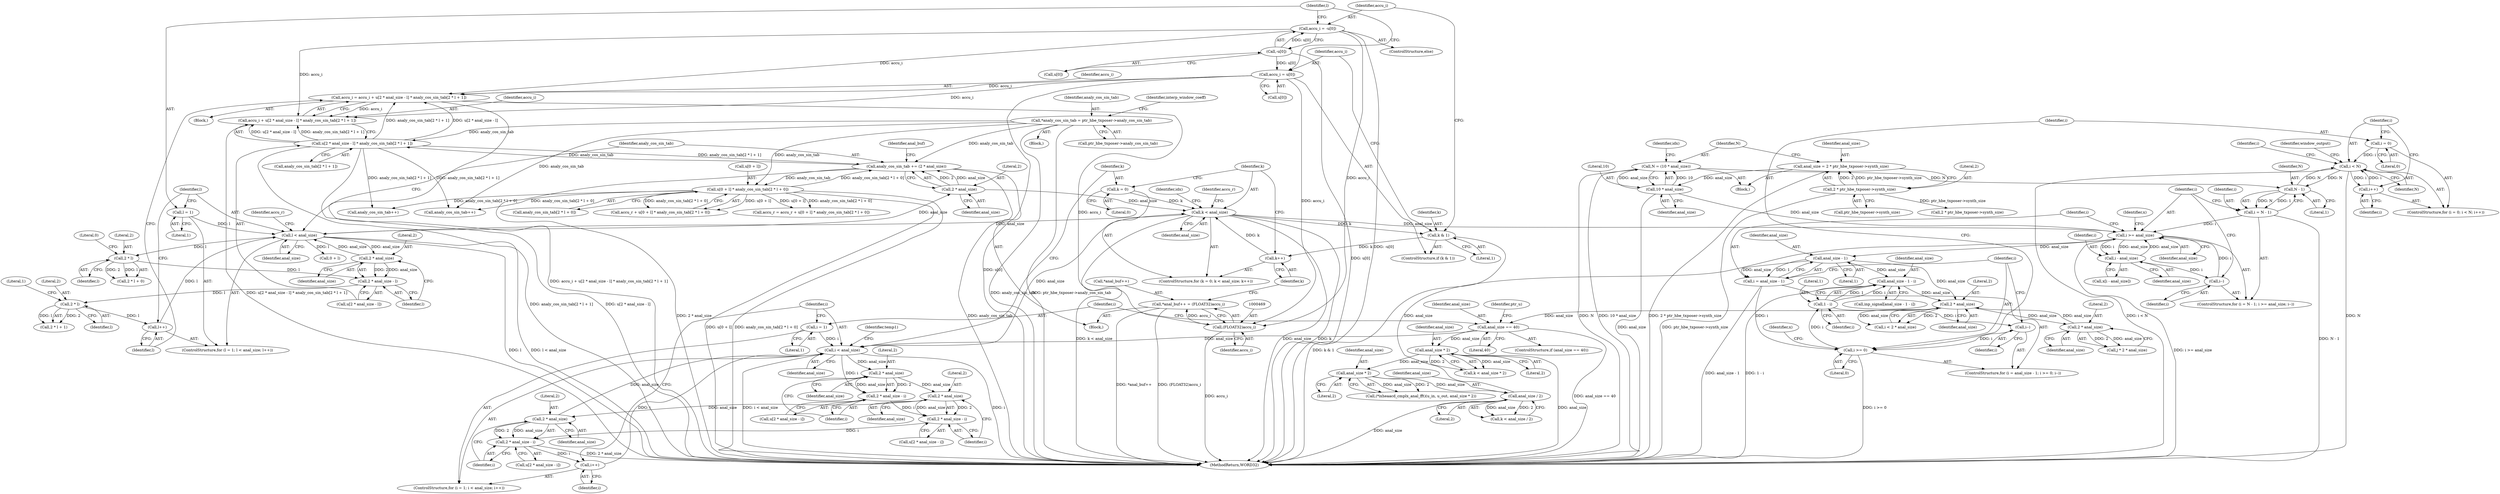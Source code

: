 digraph "0_Android_04e8cd58f075bec5892e369c8deebca9c67e855c_2@integer" {
"1000433" [label="(Call,accu_i = accu_i + u[2 * anal_size - l] * analy_cos_sin_tab[2 * l + 1])"];
"1000400" [label="(Call,accu_i = -u[0])"];
"1000402" [label="(Call,-u[0])"];
"1000394" [label="(Call,accu_i = u[0])"];
"1000437" [label="(Call,u[2 * anal_size - l] * analy_cos_sin_tab[2 * l + 1])"];
"1000452" [label="(Call,analy_cos_sin_tab += (2 * anal_size))"];
"1000454" [label="(Call,2 * anal_size)"];
"1000410" [label="(Call,l < anal_size)"];
"1000407" [label="(Call,l = 1)"];
"1000413" [label="(Call,l++)"];
"1000448" [label="(Call,2 * l)"];
"1000440" [label="(Call,2 * anal_size - l)"];
"1000441" [label="(Call,2 * anal_size)"];
"1000429" [label="(Call,2 * l)"];
"1000379" [label="(Call,k < anal_size)"];
"1000376" [label="(Call,k = 0)"];
"1000382" [label="(Call,k++)"];
"1000391" [label="(Call,k & 1)"];
"1000327" [label="(Call,i < anal_size)"];
"1000330" [label="(Call,i++)"];
"1000369" [label="(Call,2 * anal_size - i)"];
"1000370" [label="(Call,2 * anal_size)"];
"1000357" [label="(Call,2 * anal_size)"];
"1000343" [label="(Call,2 * anal_size)"];
"1000356" [label="(Call,2 * anal_size - i)"];
"1000342" [label="(Call,2 * anal_size - i)"];
"1000324" [label="(Call,i = 1)"];
"1000319" [label="(Call,anal_size == 40)"];
"1000281" [label="(Call,2 * anal_size)"];
"1000310" [label="(Call,2 * anal_size)"];
"1000234" [label="(Call,anal_size - 1)"];
"1000216" [label="(Call,i >= anal_size)"];
"1000211" [label="(Call,i = N - 1)"];
"1000213" [label="(Call,N - 1)"];
"1000258" [label="(Call,i < N)"];
"1000261" [label="(Call,i++)"];
"1000255" [label="(Call,i = 0)"];
"1000113" [label="(Call,N = (10 * anal_size))"];
"1000115" [label="(Call,10 * anal_size)"];
"1000105" [label="(Call,anal_size = 2 * ptr_hbe_txposer->synth_size)"];
"1000107" [label="(Call,2 * ptr_hbe_txposer->synth_size)"];
"1000219" [label="(Call,i--)"];
"1000228" [label="(Call,i - anal_size)"];
"1000535" [label="(Call,anal_size / 2)"];
"1000522" [label="(Call,anal_size * 2)"];
"1000487" [label="(Call,anal_size * 2)"];
"1000249" [label="(Call,anal_size - 1 - i)"];
"1000251" [label="(Call,1 - i)"];
"1000237" [label="(Call,i >= 0)"];
"1000232" [label="(Call,i = anal_size - 1)"];
"1000240" [label="(Call,i--)"];
"1000420" [label="(Call,u[0 + l] * analy_cos_sin_tab[2 * l + 0])"];
"1000145" [label="(Call,*analy_cos_sin_tab = ptr_hbe_txposer->analy_cos_sin_tab)"];
"1000435" [label="(Call,accu_i + u[2 * anal_size - l] * analy_cos_sin_tab[2 * l + 1])"];
"1000468" [label="(Call,(FLOAT32)accu_i)"];
"1000464" [label="(Call,*anal_buf++ = (FLOAT32)accu_i)"];
"1000241" [label="(Identifier,i)"];
"1000254" [label="(ControlStructure,for (i = 0; i < N; i++))"];
"1000231" [label="(ControlStructure,for (i = anal_size - 1; i >= 0; i--))"];
"1000229" [label="(Identifier,i)"];
"1000383" [label="(Identifier,k)"];
"1000435" [label="(Call,accu_i + u[2 * anal_size - l] * analy_cos_sin_tab[2 * l + 1])"];
"1000321" [label="(Literal,40)"];
"1000114" [label="(Identifier,N)"];
"1000452" [label="(Call,analy_cos_sin_tab += (2 * anal_size))"];
"1000152" [label="(Identifier,interp_window_coeff)"];
"1000256" [label="(Identifier,i)"];
"1000432" [label="(Literal,0)"];
"1000266" [label="(Identifier,window_output)"];
"1000147" [label="(Call,ptr_hbe_txposer->analy_cos_sin_tab)"];
"1000108" [label="(Literal,2)"];
"1000249" [label="(Call,anal_size - 1 - i)"];
"1000442" [label="(Literal,2)"];
"1000262" [label="(Identifier,i)"];
"1000489" [label="(Literal,2)"];
"1000344" [label="(Literal,2)"];
"1000283" [label="(Identifier,anal_size)"];
"1000524" [label="(Literal,2)"];
"1000433" [label="(Call,accu_i = accu_i + u[2 * anal_size - l] * analy_cos_sin_tab[2 * l + 1])"];
"1000210" [label="(ControlStructure,for (i = N - 1; i >= anal_size; i--))"];
"1000331" [label="(Identifier,i)"];
"1000487" [label="(Call,anal_size * 2)"];
"1000499" [label="(Call,analy_cos_sin_tab++)"];
"1000522" [label="(Call,anal_size * 2)"];
"1000413" [label="(Call,l++)"];
"1000212" [label="(Identifier,i)"];
"1000455" [label="(Literal,2)"];
"1000410" [label="(Call,l < anal_size)"];
"1000370" [label="(Call,2 * anal_size)"];
"1000228" [label="(Call,i - anal_size)"];
"1000259" [label="(Identifier,i)"];
"1000234" [label="(Call,anal_size - 1)"];
"1000356" [label="(Call,2 * anal_size - i)"];
"1000120" [label="(Identifier,idx)"];
"1000319" [label="(Call,anal_size == 40)"];
"1000257" [label="(Literal,0)"];
"1000371" [label="(Literal,2)"];
"1000311" [label="(Literal,2)"];
"1000381" [label="(Identifier,anal_size)"];
"1000343" [label="(Call,2 * anal_size)"];
"1000146" [label="(Identifier,analy_cos_sin_tab)"];
"1000377" [label="(Identifier,k)"];
"1000445" [label="(Call,analy_cos_sin_tab[2 * l + 1])"];
"1000328" [label="(Identifier,i)"];
"1000394" [label="(Call,accu_i = u[0])"];
"1000219" [label="(Call,i--)"];
"1000323" [label="(ControlStructure,for (i = 1; i < anal_size; i++))"];
"1000465" [label="(Call,*anal_buf++)"];
"1000230" [label="(Identifier,anal_size)"];
"1000450" [label="(Identifier,l)"];
"1000310" [label="(Call,2 * anal_size)"];
"1000536" [label="(Identifier,anal_size)"];
"1000403" [label="(Call,u[0])"];
"1000116" [label="(Literal,10)"];
"1000245" [label="(Identifier,x)"];
"1000329" [label="(Identifier,anal_size)"];
"1000393" [label="(Literal,1)"];
"1000325" [label="(Identifier,i)"];
"1000451" [label="(Literal,1)"];
"1000107" [label="(Call,2 * ptr_hbe_txposer->synth_size)"];
"1000407" [label="(Call,l = 1)"];
"1000434" [label="(Identifier,accu_i)"];
"1000519" [label="(Call,(*ixheaacd_cmplx_anal_fft)(u_in, u_out, anal_size * 2))"];
"1000470" [label="(Identifier,accu_i)"];
"1000335" [label="(Identifier,temp1)"];
"1000226" [label="(Call,x[i - anal_size])"];
"1000131" [label="(Block,)"];
"1000429" [label="(Call,2 * l)"];
"1000440" [label="(Call,2 * anal_size - l)"];
"1000261" [label="(Call,i++)"];
"1000358" [label="(Literal,2)"];
"1000406" [label="(ControlStructure,for (l = 1; l < anal_size; l++))"];
"1000533" [label="(Call,k < anal_size / 2)"];
"1000438" [label="(Call,u[2 * anal_size - l])"];
"1000308" [label="(Call,j * 2 * anal_size)"];
"1000130" [label="(Identifier,idx)"];
"1000216" [label="(Call,i >= anal_size)"];
"1000102" [label="(Block,)"];
"1000430" [label="(Literal,2)"];
"1000475" [label="(Identifier,ptr_u)"];
"1000247" [label="(Call,inp_signal[anal_size - 1 - i])"];
"1000367" [label="(Call,u[2 * anal_size - i])"];
"1000238" [label="(Identifier,i)"];
"1000535" [label="(Call,anal_size / 2)"];
"1000277" [label="(Identifier,i)"];
"1000117" [label="(Identifier,anal_size)"];
"1000376" [label="(Call,k = 0)"];
"1000250" [label="(Identifier,anal_size)"];
"1000460" [label="(Identifier,anal_buf)"];
"1000392" [label="(Identifier,k)"];
"1000106" [label="(Identifier,anal_size)"];
"1000441" [label="(Call,2 * anal_size)"];
"1000260" [label="(Identifier,N)"];
"1000345" [label="(Identifier,anal_size)"];
"1000380" [label="(Identifier,k)"];
"1000232" [label="(Call,i = anal_size - 1)"];
"1000395" [label="(Identifier,accu_i)"];
"1000251" [label="(Call,1 - i)"];
"1000414" [label="(Identifier,l)"];
"1000318" [label="(ControlStructure,if (anal_size == 40))"];
"1000324" [label="(Call,i = 1)"];
"1000375" [label="(ControlStructure,for (k = 0; k < anal_size; k++))"];
"1000233" [label="(Identifier,i)"];
"1000444" [label="(Identifier,l)"];
"1000456" [label="(Identifier,anal_size)"];
"1000213" [label="(Call,N - 1)"];
"1000426" [label="(Call,analy_cos_sin_tab[2 * l + 0])"];
"1000418" [label="(Call,accu_r + u[0 + l] * analy_cos_sin_tab[2 * l + 0])"];
"1000186" [label="(Call,2 * ptr_hbe_txposer->synth_size)"];
"1000109" [label="(Call,ptr_hbe_txposer->synth_size)"];
"1000400" [label="(Call,accu_i = -u[0])"];
"1000379" [label="(Call,k < anal_size)"];
"1000330" [label="(Call,i++)"];
"1000215" [label="(Literal,1)"];
"1000411" [label="(Identifier,l)"];
"1000326" [label="(Literal,1)"];
"1000454" [label="(Call,2 * anal_size)"];
"1000453" [label="(Identifier,analy_cos_sin_tab)"];
"1000537" [label="(Literal,2)"];
"1000523" [label="(Identifier,anal_size)"];
"1000391" [label="(Call,k & 1)"];
"1000217" [label="(Identifier,i)"];
"1000412" [label="(Identifier,anal_size)"];
"1000417" [label="(Identifier,accu_r)"];
"1000423" [label="(Call,0 + l)"];
"1000360" [label="(Identifier,i)"];
"1000420" [label="(Call,u[0 + l] * analy_cos_sin_tab[2 * l + 0])"];
"1000384" [label="(Block,)"];
"1000431" [label="(Identifier,l)"];
"1000220" [label="(Identifier,i)"];
"1000239" [label="(Literal,0)"];
"1000382" [label="(Call,k++)"];
"1000399" [label="(ControlStructure,else)"];
"1000390" [label="(ControlStructure,if (k & 1))"];
"1000258" [label="(Call,i < N)"];
"1000346" [label="(Identifier,i)"];
"1000281" [label="(Call,2 * anal_size)"];
"1000428" [label="(Call,2 * l + 0)"];
"1000401" [label="(Identifier,accu_i)"];
"1000357" [label="(Call,2 * anal_size)"];
"1000373" [label="(Identifier,i)"];
"1000237" [label="(Call,i >= 0)"];
"1000436" [label="(Identifier,accu_i)"];
"1000113" [label="(Call,N = (10 * anal_size))"];
"1000235" [label="(Identifier,anal_size)"];
"1000415" [label="(Block,)"];
"1000437" [label="(Call,u[2 * anal_size - l] * analy_cos_sin_tab[2 * l + 1])"];
"1000218" [label="(Identifier,anal_size)"];
"1000214" [label="(Identifier,N)"];
"1000485" [label="(Call,k < anal_size * 2)"];
"1000448" [label="(Call,2 * l)"];
"1000327" [label="(Call,i < anal_size)"];
"1000488" [label="(Identifier,anal_size)"];
"1000464" [label="(Call,*anal_buf++ = (FLOAT32)accu_i)"];
"1000386" [label="(Identifier,accu_r)"];
"1000252" [label="(Literal,1)"];
"1000408" [label="(Identifier,l)"];
"1000579" [label="(MethodReturn,WORD32)"];
"1000279" [label="(Call,i < 2 * anal_size)"];
"1000224" [label="(Identifier,x)"];
"1000354" [label="(Call,u[2 * anal_size - i])"];
"1000468" [label="(Call,(FLOAT32)accu_i)"];
"1000447" [label="(Call,2 * l + 1)"];
"1000342" [label="(Call,2 * anal_size - i)"];
"1000369" [label="(Call,2 * anal_size - i)"];
"1000253" [label="(Identifier,i)"];
"1000372" [label="(Identifier,anal_size)"];
"1000236" [label="(Literal,1)"];
"1000115" [label="(Call,10 * anal_size)"];
"1000240" [label="(Call,i--)"];
"1000396" [label="(Call,u[0])"];
"1000510" [label="(Call,analy_cos_sin_tab++)"];
"1000449" [label="(Literal,2)"];
"1000312" [label="(Identifier,anal_size)"];
"1000340" [label="(Call,u[2 * anal_size - i])"];
"1000402" [label="(Call,-u[0])"];
"1000416" [label="(Call,accu_r = accu_r + u[0 + l] * analy_cos_sin_tab[2 * l + 0])"];
"1000282" [label="(Literal,2)"];
"1000105" [label="(Call,anal_size = 2 * ptr_hbe_txposer->synth_size)"];
"1000359" [label="(Identifier,anal_size)"];
"1000378" [label="(Literal,0)"];
"1000409" [label="(Literal,1)"];
"1000421" [label="(Call,u[0 + l])"];
"1000320" [label="(Identifier,anal_size)"];
"1000255" [label="(Call,i = 0)"];
"1000443" [label="(Identifier,anal_size)"];
"1000211" [label="(Call,i = N - 1)"];
"1000145" [label="(Call,*analy_cos_sin_tab = ptr_hbe_txposer->analy_cos_sin_tab)"];
"1000433" -> "1000415"  [label="AST: "];
"1000433" -> "1000435"  [label="CFG: "];
"1000434" -> "1000433"  [label="AST: "];
"1000435" -> "1000433"  [label="AST: "];
"1000414" -> "1000433"  [label="CFG: "];
"1000433" -> "1000579"  [label="DDG: accu_i + u[2 * anal_size - l] * analy_cos_sin_tab[2 * l + 1]"];
"1000400" -> "1000433"  [label="DDG: accu_i"];
"1000394" -> "1000433"  [label="DDG: accu_i"];
"1000437" -> "1000433"  [label="DDG: u[2 * anal_size - l]"];
"1000437" -> "1000433"  [label="DDG: analy_cos_sin_tab[2 * l + 1]"];
"1000433" -> "1000435"  [label="DDG: accu_i"];
"1000433" -> "1000468"  [label="DDG: accu_i"];
"1000400" -> "1000399"  [label="AST: "];
"1000400" -> "1000402"  [label="CFG: "];
"1000401" -> "1000400"  [label="AST: "];
"1000402" -> "1000400"  [label="AST: "];
"1000408" -> "1000400"  [label="CFG: "];
"1000400" -> "1000579"  [label="DDG: -u[0]"];
"1000402" -> "1000400"  [label="DDG: u[0]"];
"1000400" -> "1000435"  [label="DDG: accu_i"];
"1000400" -> "1000468"  [label="DDG: accu_i"];
"1000402" -> "1000403"  [label="CFG: "];
"1000403" -> "1000402"  [label="AST: "];
"1000402" -> "1000579"  [label="DDG: u[0]"];
"1000402" -> "1000394"  [label="DDG: u[0]"];
"1000394" -> "1000390"  [label="AST: "];
"1000394" -> "1000396"  [label="CFG: "];
"1000395" -> "1000394"  [label="AST: "];
"1000396" -> "1000394"  [label="AST: "];
"1000408" -> "1000394"  [label="CFG: "];
"1000394" -> "1000579"  [label="DDG: u[0]"];
"1000394" -> "1000435"  [label="DDG: accu_i"];
"1000394" -> "1000468"  [label="DDG: accu_i"];
"1000437" -> "1000435"  [label="AST: "];
"1000437" -> "1000445"  [label="CFG: "];
"1000438" -> "1000437"  [label="AST: "];
"1000445" -> "1000437"  [label="AST: "];
"1000435" -> "1000437"  [label="CFG: "];
"1000437" -> "1000579"  [label="DDG: u[2 * anal_size - l]"];
"1000437" -> "1000579"  [label="DDG: analy_cos_sin_tab[2 * l + 1]"];
"1000437" -> "1000435"  [label="DDG: u[2 * anal_size - l]"];
"1000437" -> "1000435"  [label="DDG: analy_cos_sin_tab[2 * l + 1]"];
"1000452" -> "1000437"  [label="DDG: analy_cos_sin_tab"];
"1000145" -> "1000437"  [label="DDG: analy_cos_sin_tab"];
"1000437" -> "1000452"  [label="DDG: analy_cos_sin_tab[2 * l + 1]"];
"1000437" -> "1000499"  [label="DDG: analy_cos_sin_tab[2 * l + 1]"];
"1000437" -> "1000510"  [label="DDG: analy_cos_sin_tab[2 * l + 1]"];
"1000452" -> "1000384"  [label="AST: "];
"1000452" -> "1000454"  [label="CFG: "];
"1000453" -> "1000452"  [label="AST: "];
"1000454" -> "1000452"  [label="AST: "];
"1000460" -> "1000452"  [label="CFG: "];
"1000452" -> "1000579"  [label="DDG: analy_cos_sin_tab"];
"1000452" -> "1000579"  [label="DDG: 2 * anal_size"];
"1000452" -> "1000420"  [label="DDG: analy_cos_sin_tab"];
"1000454" -> "1000452"  [label="DDG: 2"];
"1000454" -> "1000452"  [label="DDG: anal_size"];
"1000420" -> "1000452"  [label="DDG: analy_cos_sin_tab[2 * l + 0]"];
"1000145" -> "1000452"  [label="DDG: analy_cos_sin_tab"];
"1000454" -> "1000456"  [label="CFG: "];
"1000455" -> "1000454"  [label="AST: "];
"1000456" -> "1000454"  [label="AST: "];
"1000454" -> "1000379"  [label="DDG: anal_size"];
"1000410" -> "1000454"  [label="DDG: anal_size"];
"1000410" -> "1000406"  [label="AST: "];
"1000410" -> "1000412"  [label="CFG: "];
"1000411" -> "1000410"  [label="AST: "];
"1000412" -> "1000410"  [label="AST: "];
"1000417" -> "1000410"  [label="CFG: "];
"1000453" -> "1000410"  [label="CFG: "];
"1000410" -> "1000579"  [label="DDG: l"];
"1000410" -> "1000579"  [label="DDG: l < anal_size"];
"1000407" -> "1000410"  [label="DDG: l"];
"1000413" -> "1000410"  [label="DDG: l"];
"1000441" -> "1000410"  [label="DDG: anal_size"];
"1000379" -> "1000410"  [label="DDG: anal_size"];
"1000410" -> "1000423"  [label="DDG: l"];
"1000410" -> "1000429"  [label="DDG: l"];
"1000410" -> "1000441"  [label="DDG: anal_size"];
"1000407" -> "1000406"  [label="AST: "];
"1000407" -> "1000409"  [label="CFG: "];
"1000408" -> "1000407"  [label="AST: "];
"1000409" -> "1000407"  [label="AST: "];
"1000411" -> "1000407"  [label="CFG: "];
"1000413" -> "1000406"  [label="AST: "];
"1000413" -> "1000414"  [label="CFG: "];
"1000414" -> "1000413"  [label="AST: "];
"1000411" -> "1000413"  [label="CFG: "];
"1000448" -> "1000413"  [label="DDG: l"];
"1000448" -> "1000447"  [label="AST: "];
"1000448" -> "1000450"  [label="CFG: "];
"1000449" -> "1000448"  [label="AST: "];
"1000450" -> "1000448"  [label="AST: "];
"1000451" -> "1000448"  [label="CFG: "];
"1000448" -> "1000447"  [label="DDG: 2"];
"1000448" -> "1000447"  [label="DDG: l"];
"1000440" -> "1000448"  [label="DDG: l"];
"1000440" -> "1000438"  [label="AST: "];
"1000440" -> "1000444"  [label="CFG: "];
"1000441" -> "1000440"  [label="AST: "];
"1000444" -> "1000440"  [label="AST: "];
"1000438" -> "1000440"  [label="CFG: "];
"1000441" -> "1000440"  [label="DDG: 2"];
"1000441" -> "1000440"  [label="DDG: anal_size"];
"1000429" -> "1000440"  [label="DDG: l"];
"1000441" -> "1000443"  [label="CFG: "];
"1000442" -> "1000441"  [label="AST: "];
"1000443" -> "1000441"  [label="AST: "];
"1000444" -> "1000441"  [label="CFG: "];
"1000429" -> "1000428"  [label="AST: "];
"1000429" -> "1000431"  [label="CFG: "];
"1000430" -> "1000429"  [label="AST: "];
"1000431" -> "1000429"  [label="AST: "];
"1000432" -> "1000429"  [label="CFG: "];
"1000429" -> "1000428"  [label="DDG: 2"];
"1000429" -> "1000428"  [label="DDG: l"];
"1000379" -> "1000375"  [label="AST: "];
"1000379" -> "1000381"  [label="CFG: "];
"1000380" -> "1000379"  [label="AST: "];
"1000381" -> "1000379"  [label="AST: "];
"1000386" -> "1000379"  [label="CFG: "];
"1000130" -> "1000379"  [label="CFG: "];
"1000379" -> "1000579"  [label="DDG: k"];
"1000379" -> "1000579"  [label="DDG: k < anal_size"];
"1000379" -> "1000579"  [label="DDG: anal_size"];
"1000379" -> "1000216"  [label="DDG: anal_size"];
"1000376" -> "1000379"  [label="DDG: k"];
"1000382" -> "1000379"  [label="DDG: k"];
"1000327" -> "1000379"  [label="DDG: anal_size"];
"1000379" -> "1000391"  [label="DDG: k"];
"1000376" -> "1000375"  [label="AST: "];
"1000376" -> "1000378"  [label="CFG: "];
"1000377" -> "1000376"  [label="AST: "];
"1000378" -> "1000376"  [label="AST: "];
"1000380" -> "1000376"  [label="CFG: "];
"1000382" -> "1000375"  [label="AST: "];
"1000382" -> "1000383"  [label="CFG: "];
"1000383" -> "1000382"  [label="AST: "];
"1000380" -> "1000382"  [label="CFG: "];
"1000391" -> "1000382"  [label="DDG: k"];
"1000391" -> "1000390"  [label="AST: "];
"1000391" -> "1000393"  [label="CFG: "];
"1000392" -> "1000391"  [label="AST: "];
"1000393" -> "1000391"  [label="AST: "];
"1000395" -> "1000391"  [label="CFG: "];
"1000401" -> "1000391"  [label="CFG: "];
"1000391" -> "1000579"  [label="DDG: k & 1"];
"1000327" -> "1000323"  [label="AST: "];
"1000327" -> "1000329"  [label="CFG: "];
"1000328" -> "1000327"  [label="AST: "];
"1000329" -> "1000327"  [label="AST: "];
"1000335" -> "1000327"  [label="CFG: "];
"1000377" -> "1000327"  [label="CFG: "];
"1000327" -> "1000579"  [label="DDG: i"];
"1000327" -> "1000579"  [label="DDG: i < anal_size"];
"1000330" -> "1000327"  [label="DDG: i"];
"1000324" -> "1000327"  [label="DDG: i"];
"1000319" -> "1000327"  [label="DDG: anal_size"];
"1000370" -> "1000327"  [label="DDG: anal_size"];
"1000327" -> "1000343"  [label="DDG: anal_size"];
"1000327" -> "1000342"  [label="DDG: i"];
"1000330" -> "1000323"  [label="AST: "];
"1000330" -> "1000331"  [label="CFG: "];
"1000331" -> "1000330"  [label="AST: "];
"1000328" -> "1000330"  [label="CFG: "];
"1000369" -> "1000330"  [label="DDG: i"];
"1000369" -> "1000367"  [label="AST: "];
"1000369" -> "1000373"  [label="CFG: "];
"1000370" -> "1000369"  [label="AST: "];
"1000373" -> "1000369"  [label="AST: "];
"1000367" -> "1000369"  [label="CFG: "];
"1000369" -> "1000579"  [label="DDG: 2 * anal_size"];
"1000370" -> "1000369"  [label="DDG: 2"];
"1000370" -> "1000369"  [label="DDG: anal_size"];
"1000356" -> "1000369"  [label="DDG: i"];
"1000370" -> "1000372"  [label="CFG: "];
"1000371" -> "1000370"  [label="AST: "];
"1000372" -> "1000370"  [label="AST: "];
"1000373" -> "1000370"  [label="CFG: "];
"1000357" -> "1000370"  [label="DDG: anal_size"];
"1000357" -> "1000356"  [label="AST: "];
"1000357" -> "1000359"  [label="CFG: "];
"1000358" -> "1000357"  [label="AST: "];
"1000359" -> "1000357"  [label="AST: "];
"1000360" -> "1000357"  [label="CFG: "];
"1000357" -> "1000356"  [label="DDG: 2"];
"1000357" -> "1000356"  [label="DDG: anal_size"];
"1000343" -> "1000357"  [label="DDG: anal_size"];
"1000343" -> "1000342"  [label="AST: "];
"1000343" -> "1000345"  [label="CFG: "];
"1000344" -> "1000343"  [label="AST: "];
"1000345" -> "1000343"  [label="AST: "];
"1000346" -> "1000343"  [label="CFG: "];
"1000343" -> "1000342"  [label="DDG: 2"];
"1000343" -> "1000342"  [label="DDG: anal_size"];
"1000356" -> "1000354"  [label="AST: "];
"1000356" -> "1000360"  [label="CFG: "];
"1000360" -> "1000356"  [label="AST: "];
"1000354" -> "1000356"  [label="CFG: "];
"1000342" -> "1000356"  [label="DDG: i"];
"1000342" -> "1000340"  [label="AST: "];
"1000342" -> "1000346"  [label="CFG: "];
"1000346" -> "1000342"  [label="AST: "];
"1000340" -> "1000342"  [label="CFG: "];
"1000324" -> "1000323"  [label="AST: "];
"1000324" -> "1000326"  [label="CFG: "];
"1000325" -> "1000324"  [label="AST: "];
"1000326" -> "1000324"  [label="AST: "];
"1000328" -> "1000324"  [label="CFG: "];
"1000319" -> "1000318"  [label="AST: "];
"1000319" -> "1000321"  [label="CFG: "];
"1000320" -> "1000319"  [label="AST: "];
"1000321" -> "1000319"  [label="AST: "];
"1000325" -> "1000319"  [label="CFG: "];
"1000475" -> "1000319"  [label="CFG: "];
"1000319" -> "1000579"  [label="DDG: anal_size == 40"];
"1000281" -> "1000319"  [label="DDG: anal_size"];
"1000319" -> "1000487"  [label="DDG: anal_size"];
"1000281" -> "1000279"  [label="AST: "];
"1000281" -> "1000283"  [label="CFG: "];
"1000282" -> "1000281"  [label="AST: "];
"1000283" -> "1000281"  [label="AST: "];
"1000279" -> "1000281"  [label="CFG: "];
"1000281" -> "1000279"  [label="DDG: 2"];
"1000281" -> "1000279"  [label="DDG: anal_size"];
"1000310" -> "1000281"  [label="DDG: anal_size"];
"1000234" -> "1000281"  [label="DDG: anal_size"];
"1000249" -> "1000281"  [label="DDG: anal_size"];
"1000281" -> "1000310"  [label="DDG: anal_size"];
"1000310" -> "1000308"  [label="AST: "];
"1000310" -> "1000312"  [label="CFG: "];
"1000311" -> "1000310"  [label="AST: "];
"1000312" -> "1000310"  [label="AST: "];
"1000308" -> "1000310"  [label="CFG: "];
"1000310" -> "1000308"  [label="DDG: 2"];
"1000310" -> "1000308"  [label="DDG: anal_size"];
"1000234" -> "1000232"  [label="AST: "];
"1000234" -> "1000236"  [label="CFG: "];
"1000235" -> "1000234"  [label="AST: "];
"1000236" -> "1000234"  [label="AST: "];
"1000232" -> "1000234"  [label="CFG: "];
"1000234" -> "1000232"  [label="DDG: anal_size"];
"1000234" -> "1000232"  [label="DDG: 1"];
"1000216" -> "1000234"  [label="DDG: anal_size"];
"1000234" -> "1000249"  [label="DDG: anal_size"];
"1000216" -> "1000210"  [label="AST: "];
"1000216" -> "1000218"  [label="CFG: "];
"1000217" -> "1000216"  [label="AST: "];
"1000218" -> "1000216"  [label="AST: "];
"1000224" -> "1000216"  [label="CFG: "];
"1000233" -> "1000216"  [label="CFG: "];
"1000216" -> "1000579"  [label="DDG: i >= anal_size"];
"1000211" -> "1000216"  [label="DDG: i"];
"1000219" -> "1000216"  [label="DDG: i"];
"1000115" -> "1000216"  [label="DDG: anal_size"];
"1000535" -> "1000216"  [label="DDG: anal_size"];
"1000228" -> "1000216"  [label="DDG: anal_size"];
"1000216" -> "1000228"  [label="DDG: i"];
"1000216" -> "1000228"  [label="DDG: anal_size"];
"1000211" -> "1000210"  [label="AST: "];
"1000211" -> "1000213"  [label="CFG: "];
"1000212" -> "1000211"  [label="AST: "];
"1000213" -> "1000211"  [label="AST: "];
"1000217" -> "1000211"  [label="CFG: "];
"1000211" -> "1000579"  [label="DDG: N - 1"];
"1000213" -> "1000211"  [label="DDG: N"];
"1000213" -> "1000211"  [label="DDG: 1"];
"1000213" -> "1000215"  [label="CFG: "];
"1000214" -> "1000213"  [label="AST: "];
"1000215" -> "1000213"  [label="AST: "];
"1000258" -> "1000213"  [label="DDG: N"];
"1000113" -> "1000213"  [label="DDG: N"];
"1000213" -> "1000258"  [label="DDG: N"];
"1000258" -> "1000254"  [label="AST: "];
"1000258" -> "1000260"  [label="CFG: "];
"1000259" -> "1000258"  [label="AST: "];
"1000260" -> "1000258"  [label="AST: "];
"1000266" -> "1000258"  [label="CFG: "];
"1000277" -> "1000258"  [label="CFG: "];
"1000258" -> "1000579"  [label="DDG: N"];
"1000258" -> "1000579"  [label="DDG: i < N"];
"1000261" -> "1000258"  [label="DDG: i"];
"1000255" -> "1000258"  [label="DDG: i"];
"1000258" -> "1000261"  [label="DDG: i"];
"1000261" -> "1000254"  [label="AST: "];
"1000261" -> "1000262"  [label="CFG: "];
"1000262" -> "1000261"  [label="AST: "];
"1000259" -> "1000261"  [label="CFG: "];
"1000255" -> "1000254"  [label="AST: "];
"1000255" -> "1000257"  [label="CFG: "];
"1000256" -> "1000255"  [label="AST: "];
"1000257" -> "1000255"  [label="AST: "];
"1000259" -> "1000255"  [label="CFG: "];
"1000113" -> "1000102"  [label="AST: "];
"1000113" -> "1000115"  [label="CFG: "];
"1000114" -> "1000113"  [label="AST: "];
"1000115" -> "1000113"  [label="AST: "];
"1000120" -> "1000113"  [label="CFG: "];
"1000113" -> "1000579"  [label="DDG: N"];
"1000113" -> "1000579"  [label="DDG: 10 * anal_size"];
"1000115" -> "1000113"  [label="DDG: 10"];
"1000115" -> "1000113"  [label="DDG: anal_size"];
"1000115" -> "1000117"  [label="CFG: "];
"1000116" -> "1000115"  [label="AST: "];
"1000117" -> "1000115"  [label="AST: "];
"1000115" -> "1000579"  [label="DDG: anal_size"];
"1000105" -> "1000115"  [label="DDG: anal_size"];
"1000105" -> "1000102"  [label="AST: "];
"1000105" -> "1000107"  [label="CFG: "];
"1000106" -> "1000105"  [label="AST: "];
"1000107" -> "1000105"  [label="AST: "];
"1000114" -> "1000105"  [label="CFG: "];
"1000105" -> "1000579"  [label="DDG: 2 * ptr_hbe_txposer->synth_size"];
"1000107" -> "1000105"  [label="DDG: 2"];
"1000107" -> "1000105"  [label="DDG: ptr_hbe_txposer->synth_size"];
"1000107" -> "1000109"  [label="CFG: "];
"1000108" -> "1000107"  [label="AST: "];
"1000109" -> "1000107"  [label="AST: "];
"1000107" -> "1000579"  [label="DDG: ptr_hbe_txposer->synth_size"];
"1000107" -> "1000186"  [label="DDG: ptr_hbe_txposer->synth_size"];
"1000219" -> "1000210"  [label="AST: "];
"1000219" -> "1000220"  [label="CFG: "];
"1000220" -> "1000219"  [label="AST: "];
"1000217" -> "1000219"  [label="CFG: "];
"1000228" -> "1000219"  [label="DDG: i"];
"1000228" -> "1000226"  [label="AST: "];
"1000228" -> "1000230"  [label="CFG: "];
"1000229" -> "1000228"  [label="AST: "];
"1000230" -> "1000228"  [label="AST: "];
"1000226" -> "1000228"  [label="CFG: "];
"1000535" -> "1000533"  [label="AST: "];
"1000535" -> "1000537"  [label="CFG: "];
"1000536" -> "1000535"  [label="AST: "];
"1000537" -> "1000535"  [label="AST: "];
"1000533" -> "1000535"  [label="CFG: "];
"1000535" -> "1000579"  [label="DDG: anal_size"];
"1000535" -> "1000533"  [label="DDG: anal_size"];
"1000535" -> "1000533"  [label="DDG: 2"];
"1000522" -> "1000535"  [label="DDG: anal_size"];
"1000522" -> "1000519"  [label="AST: "];
"1000522" -> "1000524"  [label="CFG: "];
"1000523" -> "1000522"  [label="AST: "];
"1000524" -> "1000522"  [label="AST: "];
"1000519" -> "1000522"  [label="CFG: "];
"1000522" -> "1000519"  [label="DDG: anal_size"];
"1000522" -> "1000519"  [label="DDG: 2"];
"1000487" -> "1000522"  [label="DDG: anal_size"];
"1000487" -> "1000485"  [label="AST: "];
"1000487" -> "1000489"  [label="CFG: "];
"1000488" -> "1000487"  [label="AST: "];
"1000489" -> "1000487"  [label="AST: "];
"1000485" -> "1000487"  [label="CFG: "];
"1000487" -> "1000579"  [label="DDG: anal_size"];
"1000487" -> "1000485"  [label="DDG: anal_size"];
"1000487" -> "1000485"  [label="DDG: 2"];
"1000249" -> "1000247"  [label="AST: "];
"1000249" -> "1000251"  [label="CFG: "];
"1000250" -> "1000249"  [label="AST: "];
"1000251" -> "1000249"  [label="AST: "];
"1000247" -> "1000249"  [label="CFG: "];
"1000249" -> "1000579"  [label="DDG: 1 - i"];
"1000251" -> "1000249"  [label="DDG: 1"];
"1000251" -> "1000249"  [label="DDG: i"];
"1000251" -> "1000253"  [label="CFG: "];
"1000252" -> "1000251"  [label="AST: "];
"1000253" -> "1000251"  [label="AST: "];
"1000251" -> "1000240"  [label="DDG: i"];
"1000237" -> "1000251"  [label="DDG: i"];
"1000237" -> "1000231"  [label="AST: "];
"1000237" -> "1000239"  [label="CFG: "];
"1000238" -> "1000237"  [label="AST: "];
"1000239" -> "1000237"  [label="AST: "];
"1000245" -> "1000237"  [label="CFG: "];
"1000256" -> "1000237"  [label="CFG: "];
"1000237" -> "1000579"  [label="DDG: i >= 0"];
"1000232" -> "1000237"  [label="DDG: i"];
"1000240" -> "1000237"  [label="DDG: i"];
"1000232" -> "1000231"  [label="AST: "];
"1000233" -> "1000232"  [label="AST: "];
"1000238" -> "1000232"  [label="CFG: "];
"1000232" -> "1000579"  [label="DDG: anal_size - 1"];
"1000240" -> "1000231"  [label="AST: "];
"1000240" -> "1000241"  [label="CFG: "];
"1000241" -> "1000240"  [label="AST: "];
"1000238" -> "1000240"  [label="CFG: "];
"1000420" -> "1000418"  [label="AST: "];
"1000420" -> "1000426"  [label="CFG: "];
"1000421" -> "1000420"  [label="AST: "];
"1000426" -> "1000420"  [label="AST: "];
"1000418" -> "1000420"  [label="CFG: "];
"1000420" -> "1000579"  [label="DDG: analy_cos_sin_tab[2 * l + 0]"];
"1000420" -> "1000579"  [label="DDG: u[0 + l]"];
"1000420" -> "1000416"  [label="DDG: u[0 + l]"];
"1000420" -> "1000416"  [label="DDG: analy_cos_sin_tab[2 * l + 0]"];
"1000420" -> "1000418"  [label="DDG: u[0 + l]"];
"1000420" -> "1000418"  [label="DDG: analy_cos_sin_tab[2 * l + 0]"];
"1000145" -> "1000420"  [label="DDG: analy_cos_sin_tab"];
"1000420" -> "1000499"  [label="DDG: analy_cos_sin_tab[2 * l + 0]"];
"1000420" -> "1000510"  [label="DDG: analy_cos_sin_tab[2 * l + 0]"];
"1000145" -> "1000131"  [label="AST: "];
"1000145" -> "1000147"  [label="CFG: "];
"1000146" -> "1000145"  [label="AST: "];
"1000147" -> "1000145"  [label="AST: "];
"1000152" -> "1000145"  [label="CFG: "];
"1000145" -> "1000579"  [label="DDG: analy_cos_sin_tab"];
"1000145" -> "1000579"  [label="DDG: ptr_hbe_txposer->analy_cos_sin_tab"];
"1000145" -> "1000499"  [label="DDG: analy_cos_sin_tab"];
"1000436" -> "1000435"  [label="AST: "];
"1000435" -> "1000579"  [label="DDG: u[2 * anal_size - l] * analy_cos_sin_tab[2 * l + 1]"];
"1000468" -> "1000464"  [label="AST: "];
"1000468" -> "1000470"  [label="CFG: "];
"1000469" -> "1000468"  [label="AST: "];
"1000470" -> "1000468"  [label="AST: "];
"1000464" -> "1000468"  [label="CFG: "];
"1000468" -> "1000579"  [label="DDG: accu_i"];
"1000468" -> "1000464"  [label="DDG: accu_i"];
"1000464" -> "1000384"  [label="AST: "];
"1000465" -> "1000464"  [label="AST: "];
"1000383" -> "1000464"  [label="CFG: "];
"1000464" -> "1000579"  [label="DDG: *anal_buf++"];
"1000464" -> "1000579"  [label="DDG: (FLOAT32)accu_i"];
}
